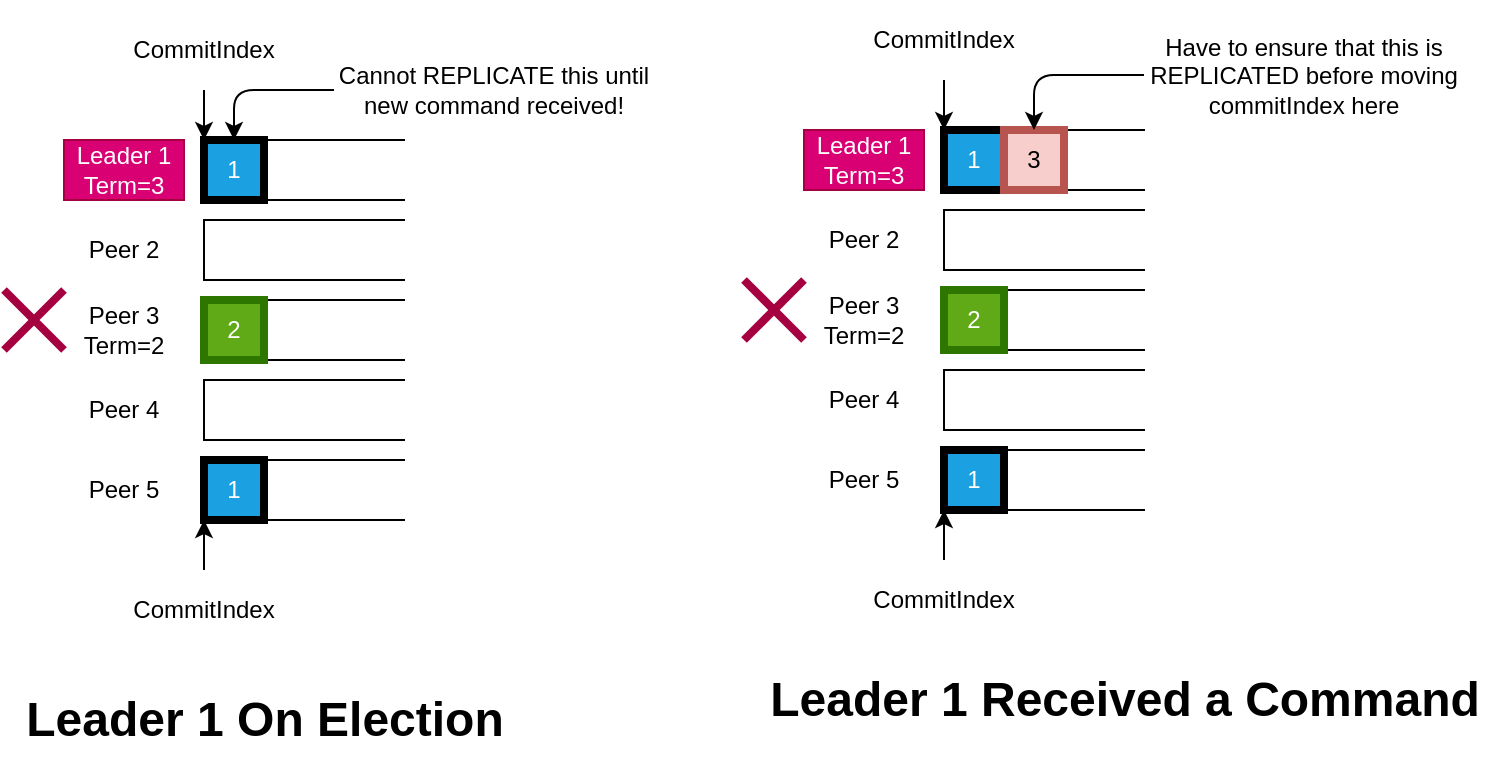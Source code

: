 <mxfile>
    <diagram id="pK9HAStwM3Hf7tRsUNbk" name="Page-1">
        <mxGraphModel dx="676" dy="855" grid="1" gridSize="10" guides="1" tooltips="1" connect="1" arrows="1" fold="1" page="1" pageScale="1" pageWidth="827" pageHeight="1169" math="0" shadow="0">
            <root>
                <mxCell id="0"/>
                <mxCell id="1" parent="0"/>
                <mxCell id="2" value="" style="shape=partialRectangle;whiteSpace=wrap;html=1;bottom=1;right=1;left=1;top=0;fillColor=none;routingCenterX=-0.5;rotation=90;" parent="1" vertex="1">
                    <mxGeometry x="205" y="50" width="30" height="100" as="geometry"/>
                </mxCell>
                <mxCell id="3" value="" style="shape=partialRectangle;whiteSpace=wrap;html=1;bottom=1;right=1;left=1;top=0;fillColor=none;routingCenterX=-0.5;rotation=90;" parent="1" vertex="1">
                    <mxGeometry x="205" y="90" width="30" height="100" as="geometry"/>
                </mxCell>
                <mxCell id="4" value="" style="shape=partialRectangle;whiteSpace=wrap;html=1;bottom=1;right=1;left=1;top=0;fillColor=none;routingCenterX=-0.5;rotation=90;" parent="1" vertex="1">
                    <mxGeometry x="205" y="130" width="30" height="100" as="geometry"/>
                </mxCell>
                <mxCell id="5" value="" style="shape=partialRectangle;whiteSpace=wrap;html=1;bottom=1;right=1;left=1;top=0;fillColor=none;routingCenterX=-0.5;rotation=90;" parent="1" vertex="1">
                    <mxGeometry x="205" y="170" width="30" height="100" as="geometry"/>
                </mxCell>
                <mxCell id="6" value="" style="shape=partialRectangle;whiteSpace=wrap;html=1;bottom=1;right=1;left=1;top=0;fillColor=none;routingCenterX=-0.5;rotation=90;" parent="1" vertex="1">
                    <mxGeometry x="205" y="210" width="30" height="100" as="geometry"/>
                </mxCell>
                <mxCell id="7" value="Leader 1&lt;br&gt;Term=3" style="text;html=1;align=center;verticalAlign=middle;whiteSpace=wrap;rounded=0;fillColor=#d80073;fontColor=#ffffff;strokeColor=#A50040;" parent="1" vertex="1">
                    <mxGeometry x="100" y="85" width="60" height="30" as="geometry"/>
                </mxCell>
                <mxCell id="8" value="Peer 2" style="text;html=1;strokeColor=none;fillColor=none;align=center;verticalAlign=middle;whiteSpace=wrap;rounded=0;" parent="1" vertex="1">
                    <mxGeometry x="100" y="125" width="60" height="30" as="geometry"/>
                </mxCell>
                <mxCell id="9" value="Peer 3&lt;br&gt;Term=2" style="text;html=1;align=center;verticalAlign=middle;whiteSpace=wrap;rounded=0;" parent="1" vertex="1">
                    <mxGeometry x="100" y="165" width="60" height="30" as="geometry"/>
                </mxCell>
                <mxCell id="10" value="Peer 4" style="text;html=1;align=center;verticalAlign=middle;whiteSpace=wrap;rounded=0;" parent="1" vertex="1">
                    <mxGeometry x="100" y="205" width="60" height="30" as="geometry"/>
                </mxCell>
                <mxCell id="11" value="Peer 5" style="text;html=1;strokeColor=none;fillColor=none;align=center;verticalAlign=middle;whiteSpace=wrap;rounded=0;" parent="1" vertex="1">
                    <mxGeometry x="100" y="245" width="60" height="30" as="geometry"/>
                </mxCell>
                <mxCell id="12" value="1" style="rounded=0;whiteSpace=wrap;html=1;fillColor=#1ba1e2;fontColor=#ffffff;strokeColor=#000000;strokeWidth=4;" parent="1" vertex="1">
                    <mxGeometry x="170" y="85" width="30" height="30" as="geometry"/>
                </mxCell>
                <mxCell id="13" value="1" style="rounded=0;whiteSpace=wrap;html=1;fillColor=#1ba1e2;fontColor=#ffffff;strokeColor=#000000;strokeWidth=4;" parent="1" vertex="1">
                    <mxGeometry x="170" y="245" width="30" height="30" as="geometry"/>
                </mxCell>
                <mxCell id="17" value="2" style="rounded=0;whiteSpace=wrap;html=1;fillColor=#60a917;fontColor=#ffffff;strokeColor=#2D7600;strokeWidth=4;" parent="1" vertex="1">
                    <mxGeometry x="170" y="165" width="30" height="30" as="geometry"/>
                </mxCell>
                <mxCell id="18" value="" style="group" parent="1" vertex="1" connectable="0">
                    <mxGeometry x="70" y="160" width="30" height="30" as="geometry"/>
                </mxCell>
                <mxCell id="19" value="" style="endArrow=none;html=1;strokeWidth=4;fillColor=#d80073;strokeColor=#A50040;" parent="18" edge="1">
                    <mxGeometry width="50" height="50" relative="1" as="geometry">
                        <mxPoint y="30" as="sourcePoint"/>
                        <mxPoint x="30" as="targetPoint"/>
                    </mxGeometry>
                </mxCell>
                <mxCell id="20" value="" style="endArrow=none;html=1;strokeWidth=4;fillColor=#d80073;strokeColor=#A50040;" parent="18" edge="1">
                    <mxGeometry width="50" height="50" relative="1" as="geometry">
                        <mxPoint x="30" y="30" as="sourcePoint"/>
                        <mxPoint as="targetPoint"/>
                    </mxGeometry>
                </mxCell>
                <mxCell id="22" value="CommitIndex&lt;br&gt;" style="text;html=1;strokeColor=none;fillColor=none;align=center;verticalAlign=middle;whiteSpace=wrap;rounded=0;" parent="1" vertex="1">
                    <mxGeometry x="120" y="300" width="100" height="40" as="geometry"/>
                </mxCell>
                <mxCell id="23" value="" style="endArrow=classic;html=1;entryX=0;entryY=1;entryDx=0;entryDy=0;" parent="1" source="22" target="13" edge="1">
                    <mxGeometry width="50" height="50" relative="1" as="geometry">
                        <mxPoint x="200" y="490" as="sourcePoint"/>
                        <mxPoint x="250" y="440" as="targetPoint"/>
                    </mxGeometry>
                </mxCell>
                <mxCell id="24" value="CommitIndex&lt;br&gt;" style="text;html=1;strokeColor=none;fillColor=none;align=center;verticalAlign=middle;whiteSpace=wrap;rounded=0;" vertex="1" parent="1">
                    <mxGeometry x="120" y="20" width="100" height="40" as="geometry"/>
                </mxCell>
                <mxCell id="25" value="" style="endArrow=classic;html=1;entryX=0;entryY=0;entryDx=0;entryDy=0;" edge="1" parent="1" source="24" target="12">
                    <mxGeometry width="50" height="50" relative="1" as="geometry">
                        <mxPoint x="200" y="200" as="sourcePoint"/>
                        <mxPoint x="170" y="-15" as="targetPoint"/>
                    </mxGeometry>
                </mxCell>
                <mxCell id="26" value="" style="edgeStyle=segmentEdgeStyle;endArrow=classic;html=1;strokeWidth=1;" edge="1" parent="1" source="27" target="12">
                    <mxGeometry width="50" height="50" relative="1" as="geometry">
                        <mxPoint x="410" y="60" as="sourcePoint"/>
                        <mxPoint x="430" as="targetPoint"/>
                    </mxGeometry>
                </mxCell>
                <mxCell id="27" value="Cannot REPLICATE this until new command received!" style="text;html=1;strokeColor=none;fillColor=none;align=center;verticalAlign=middle;whiteSpace=wrap;rounded=0;" vertex="1" parent="1">
                    <mxGeometry x="235" y="45" width="160" height="30" as="geometry"/>
                </mxCell>
                <mxCell id="28" value="" style="shape=partialRectangle;whiteSpace=wrap;html=1;bottom=1;right=1;left=1;top=0;fillColor=none;routingCenterX=-0.5;rotation=90;" vertex="1" parent="1">
                    <mxGeometry x="575" y="45" width="30" height="100" as="geometry"/>
                </mxCell>
                <mxCell id="29" value="" style="shape=partialRectangle;whiteSpace=wrap;html=1;bottom=1;right=1;left=1;top=0;fillColor=none;routingCenterX=-0.5;rotation=90;" vertex="1" parent="1">
                    <mxGeometry x="575" y="85" width="30" height="100" as="geometry"/>
                </mxCell>
                <mxCell id="30" value="" style="shape=partialRectangle;whiteSpace=wrap;html=1;bottom=1;right=1;left=1;top=0;fillColor=none;routingCenterX=-0.5;rotation=90;" vertex="1" parent="1">
                    <mxGeometry x="575" y="125" width="30" height="100" as="geometry"/>
                </mxCell>
                <mxCell id="31" value="" style="shape=partialRectangle;whiteSpace=wrap;html=1;bottom=1;right=1;left=1;top=0;fillColor=none;routingCenterX=-0.5;rotation=90;" vertex="1" parent="1">
                    <mxGeometry x="575" y="165" width="30" height="100" as="geometry"/>
                </mxCell>
                <mxCell id="32" value="" style="shape=partialRectangle;whiteSpace=wrap;html=1;bottom=1;right=1;left=1;top=0;fillColor=none;routingCenterX=-0.5;rotation=90;" vertex="1" parent="1">
                    <mxGeometry x="575" y="205" width="30" height="100" as="geometry"/>
                </mxCell>
                <mxCell id="33" value="Leader 1&lt;br&gt;Term=3" style="text;html=1;align=center;verticalAlign=middle;whiteSpace=wrap;rounded=0;fillColor=#d80073;fontColor=#ffffff;strokeColor=#A50040;" vertex="1" parent="1">
                    <mxGeometry x="470" y="80" width="60" height="30" as="geometry"/>
                </mxCell>
                <mxCell id="34" value="Peer 2" style="text;html=1;strokeColor=none;fillColor=none;align=center;verticalAlign=middle;whiteSpace=wrap;rounded=0;" vertex="1" parent="1">
                    <mxGeometry x="470" y="120" width="60" height="30" as="geometry"/>
                </mxCell>
                <mxCell id="35" value="Peer 3&lt;br&gt;Term=2" style="text;html=1;align=center;verticalAlign=middle;whiteSpace=wrap;rounded=0;" vertex="1" parent="1">
                    <mxGeometry x="470" y="160" width="60" height="30" as="geometry"/>
                </mxCell>
                <mxCell id="36" value="Peer 4" style="text;html=1;align=center;verticalAlign=middle;whiteSpace=wrap;rounded=0;" vertex="1" parent="1">
                    <mxGeometry x="470" y="200" width="60" height="30" as="geometry"/>
                </mxCell>
                <mxCell id="37" value="Peer 5" style="text;html=1;strokeColor=none;fillColor=none;align=center;verticalAlign=middle;whiteSpace=wrap;rounded=0;" vertex="1" parent="1">
                    <mxGeometry x="470" y="240" width="60" height="30" as="geometry"/>
                </mxCell>
                <mxCell id="38" value="1" style="rounded=0;whiteSpace=wrap;html=1;fillColor=#1ba1e2;fontColor=#ffffff;strokeColor=#000000;strokeWidth=4;" vertex="1" parent="1">
                    <mxGeometry x="540" y="80" width="30" height="30" as="geometry"/>
                </mxCell>
                <mxCell id="39" value="1" style="rounded=0;whiteSpace=wrap;html=1;fillColor=#1ba1e2;fontColor=#ffffff;strokeColor=#000000;strokeWidth=4;" vertex="1" parent="1">
                    <mxGeometry x="540" y="240" width="30" height="30" as="geometry"/>
                </mxCell>
                <mxCell id="40" value="2" style="rounded=0;whiteSpace=wrap;html=1;fillColor=#60a917;fontColor=#ffffff;strokeColor=#2D7600;strokeWidth=4;" vertex="1" parent="1">
                    <mxGeometry x="540" y="160" width="30" height="30" as="geometry"/>
                </mxCell>
                <mxCell id="41" value="" style="group" vertex="1" connectable="0" parent="1">
                    <mxGeometry x="440" y="155" width="30" height="30" as="geometry"/>
                </mxCell>
                <mxCell id="42" value="" style="endArrow=none;html=1;strokeWidth=4;fillColor=#d80073;strokeColor=#A50040;" edge="1" parent="41">
                    <mxGeometry width="50" height="50" relative="1" as="geometry">
                        <mxPoint y="30" as="sourcePoint"/>
                        <mxPoint x="30" as="targetPoint"/>
                    </mxGeometry>
                </mxCell>
                <mxCell id="43" value="" style="endArrow=none;html=1;strokeWidth=4;fillColor=#d80073;strokeColor=#A50040;" edge="1" parent="41">
                    <mxGeometry width="50" height="50" relative="1" as="geometry">
                        <mxPoint x="30" y="30" as="sourcePoint"/>
                        <mxPoint as="targetPoint"/>
                    </mxGeometry>
                </mxCell>
                <mxCell id="44" value="CommitIndex&lt;br&gt;" style="text;html=1;strokeColor=none;fillColor=none;align=center;verticalAlign=middle;whiteSpace=wrap;rounded=0;" vertex="1" parent="1">
                    <mxGeometry x="490" y="295" width="100" height="40" as="geometry"/>
                </mxCell>
                <mxCell id="45" value="" style="endArrow=classic;html=1;entryX=0;entryY=1;entryDx=0;entryDy=0;" edge="1" parent="1" source="44" target="39">
                    <mxGeometry width="50" height="50" relative="1" as="geometry">
                        <mxPoint x="570" y="485" as="sourcePoint"/>
                        <mxPoint x="620" y="435" as="targetPoint"/>
                    </mxGeometry>
                </mxCell>
                <mxCell id="46" value="CommitIndex&lt;br&gt;" style="text;html=1;strokeColor=none;fillColor=none;align=center;verticalAlign=middle;whiteSpace=wrap;rounded=0;" vertex="1" parent="1">
                    <mxGeometry x="490" y="15" width="100" height="40" as="geometry"/>
                </mxCell>
                <mxCell id="47" value="" style="endArrow=classic;html=1;entryX=0;entryY=0;entryDx=0;entryDy=0;" edge="1" parent="1" source="46" target="38">
                    <mxGeometry width="50" height="50" relative="1" as="geometry">
                        <mxPoint x="570" y="195" as="sourcePoint"/>
                        <mxPoint x="540" y="-20" as="targetPoint"/>
                    </mxGeometry>
                </mxCell>
                <mxCell id="49" value="Have to ensure that this is REPLICATED before moving commitIndex here" style="text;html=1;strokeColor=none;fillColor=none;align=center;verticalAlign=middle;whiteSpace=wrap;rounded=0;" vertex="1" parent="1">
                    <mxGeometry x="640" y="30" width="160" height="45" as="geometry"/>
                </mxCell>
                <mxCell id="50" value="3" style="rounded=0;whiteSpace=wrap;html=1;fillColor=#f8cecc;strokeColor=#b85450;strokeWidth=4;" vertex="1" parent="1">
                    <mxGeometry x="570" y="80" width="30" height="30" as="geometry"/>
                </mxCell>
                <mxCell id="51" value="" style="edgeStyle=segmentEdgeStyle;endArrow=classic;html=1;strokeWidth=1;" edge="1" parent="1" source="49" target="50">
                    <mxGeometry width="50" height="50" relative="1" as="geometry">
                        <mxPoint x="500" y="320" as="sourcePoint"/>
                        <mxPoint x="550" y="270" as="targetPoint"/>
                    </mxGeometry>
                </mxCell>
                <mxCell id="52" value="Leader 1 On Election" style="text;strokeColor=none;fillColor=none;html=1;fontSize=24;fontStyle=1;verticalAlign=middle;align=center;" vertex="1" parent="1">
                    <mxGeometry x="70" y="350" width="260" height="50" as="geometry"/>
                </mxCell>
                <mxCell id="53" value="Leader 1 Received a Command" style="text;strokeColor=none;fillColor=none;html=1;fontSize=24;fontStyle=1;verticalAlign=middle;align=center;" vertex="1" parent="1">
                    <mxGeometry x="440" y="340" width="380" height="50" as="geometry"/>
                </mxCell>
            </root>
        </mxGraphModel>
    </diagram>
</mxfile>